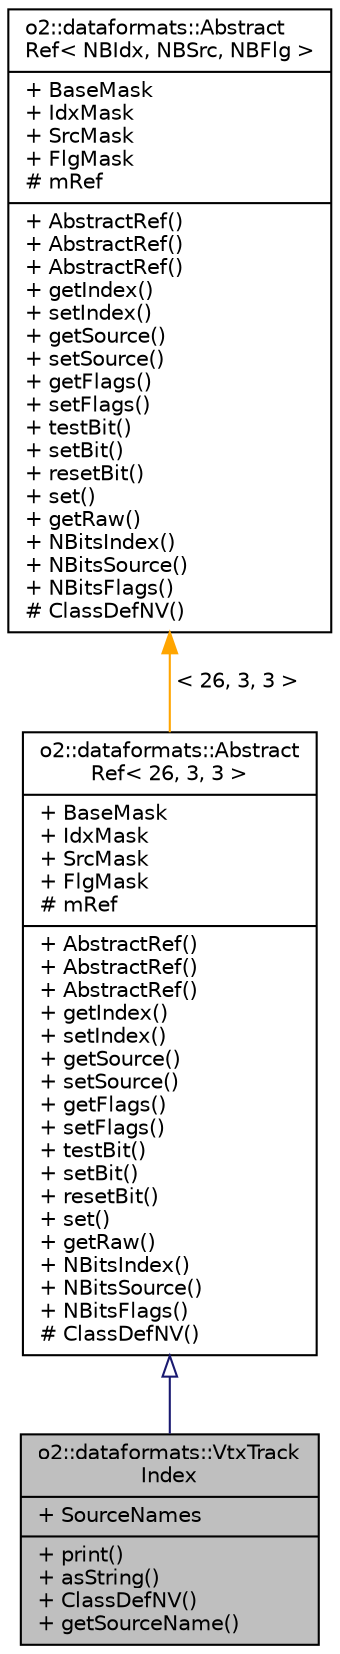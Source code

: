 digraph "o2::dataformats::VtxTrackIndex"
{
 // INTERACTIVE_SVG=YES
  bgcolor="transparent";
  edge [fontname="Helvetica",fontsize="10",labelfontname="Helvetica",labelfontsize="10"];
  node [fontname="Helvetica",fontsize="10",shape=record];
  Node0 [label="{o2::dataformats::VtxTrack\lIndex\n|+ SourceNames\l|+ print()\l+ asString()\l+ ClassDefNV()\l+ getSourceName()\l}",height=0.2,width=0.4,color="black", fillcolor="grey75", style="filled", fontcolor="black"];
  Node1 -> Node0 [dir="back",color="midnightblue",fontsize="10",style="solid",arrowtail="onormal",fontname="Helvetica"];
  Node1 [label="{o2::dataformats::Abstract\lRef\< 26, 3, 3 \>\n|+ BaseMask\l+ IdxMask\l+ SrcMask\l+ FlgMask\l# mRef\l|+ AbstractRef()\l+ AbstractRef()\l+ AbstractRef()\l+ getIndex()\l+ setIndex()\l+ getSource()\l+ setSource()\l+ getFlags()\l+ setFlags()\l+ testBit()\l+ setBit()\l+ resetBit()\l+ set()\l+ getRaw()\l+ NBitsIndex()\l+ NBitsSource()\l+ NBitsFlags()\l# ClassDefNV()\l}",height=0.2,width=0.4,color="black",URL="$d2/dd3/classo2_1_1dataformats_1_1AbstractRef.html"];
  Node2 -> Node1 [dir="back",color="orange",fontsize="10",style="solid",label=" \< 26, 3, 3 \>" ,fontname="Helvetica"];
  Node2 [label="{o2::dataformats::Abstract\lRef\< NBIdx, NBSrc, NBFlg \>\n|+ BaseMask\l+ IdxMask\l+ SrcMask\l+ FlgMask\l# mRef\l|+ AbstractRef()\l+ AbstractRef()\l+ AbstractRef()\l+ getIndex()\l+ setIndex()\l+ getSource()\l+ setSource()\l+ getFlags()\l+ setFlags()\l+ testBit()\l+ setBit()\l+ resetBit()\l+ set()\l+ getRaw()\l+ NBitsIndex()\l+ NBitsSource()\l+ NBitsFlags()\l# ClassDefNV()\l}",height=0.2,width=0.4,color="black",URL="$d2/dd3/classo2_1_1dataformats_1_1AbstractRef.html"];
}
